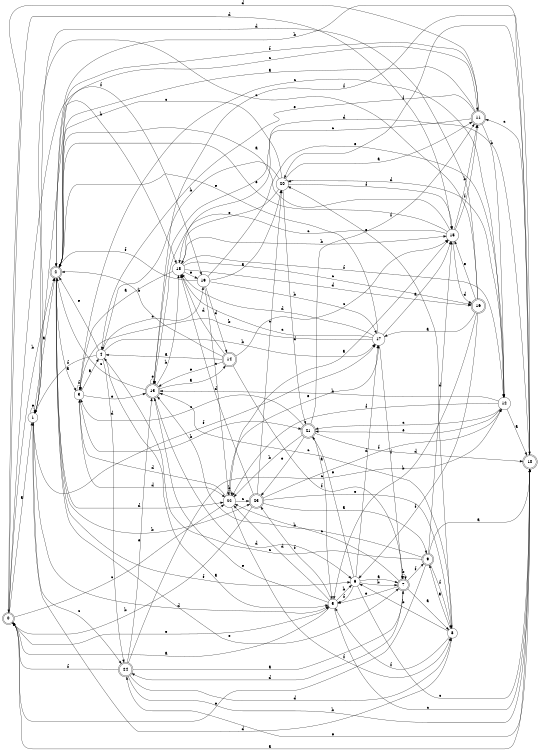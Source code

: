 digraph n20_2 {
__start0 [label="" shape="none"];

rankdir=LR;
size="8,5";

s0 [style="rounded,filled", color="black", fillcolor="white" shape="doublecircle", label="0"];
s1 [style="filled", color="black", fillcolor="white" shape="circle", label="1"];
s2 [style="rounded,filled", color="black", fillcolor="white" shape="doublecircle", label="2"];
s3 [style="filled", color="black", fillcolor="white" shape="circle", label="3"];
s4 [style="filled", color="black", fillcolor="white" shape="circle", label="4"];
s5 [style="filled", color="black", fillcolor="white" shape="circle", label="5"];
s6 [style="filled", color="black", fillcolor="white" shape="circle", label="6"];
s7 [style="rounded,filled", color="black", fillcolor="white" shape="doublecircle", label="7"];
s8 [style="filled", color="black", fillcolor="white" shape="circle", label="8"];
s9 [style="rounded,filled", color="black", fillcolor="white" shape="doublecircle", label="9"];
s10 [style="rounded,filled", color="black", fillcolor="white" shape="doublecircle", label="10"];
s11 [style="rounded,filled", color="black", fillcolor="white" shape="doublecircle", label="11"];
s12 [style="filled", color="black", fillcolor="white" shape="circle", label="12"];
s13 [style="rounded,filled", color="black", fillcolor="white" shape="doublecircle", label="13"];
s14 [style="rounded,filled", color="black", fillcolor="white" shape="doublecircle", label="14"];
s15 [style="filled", color="black", fillcolor="white" shape="circle", label="15"];
s16 [style="rounded,filled", color="black", fillcolor="white" shape="doublecircle", label="16"];
s17 [style="filled", color="black", fillcolor="white" shape="circle", label="17"];
s18 [style="filled", color="black", fillcolor="white" shape="circle", label="18"];
s19 [style="filled", color="black", fillcolor="white" shape="circle", label="19"];
s20 [style="filled", color="black", fillcolor="white" shape="circle", label="20"];
s21 [style="rounded,filled", color="black", fillcolor="white" shape="doublecircle", label="21"];
s22 [style="filled", color="black", fillcolor="white" shape="circle", label="22"];
s23 [style="rounded,filled", color="black", fillcolor="white" shape="doublecircle", label="23"];
s24 [style="rounded,filled", color="black", fillcolor="white" shape="doublecircle", label="24"];
s0 -> s1 [label="a"];
s0 -> s2 [label="b"];
s0 -> s22 [label="c"];
s0 -> s15 [label="d"];
s0 -> s5 [label="e"];
s0 -> s19 [label="f"];
s1 -> s2 [label="a"];
s1 -> s18 [label="b"];
s1 -> s24 [label="c"];
s1 -> s5 [label="d"];
s1 -> s1 [label="e"];
s1 -> s17 [label="f"];
s2 -> s3 [label="a"];
s2 -> s23 [label="b"];
s2 -> s11 [label="c"];
s2 -> s22 [label="d"];
s2 -> s7 [label="e"];
s2 -> s6 [label="f"];
s3 -> s4 [label="a"];
s3 -> s21 [label="b"];
s3 -> s12 [label="c"];
s3 -> s22 [label="d"];
s3 -> s13 [label="e"];
s3 -> s3 [label="f"];
s4 -> s5 [label="a"];
s4 -> s17 [label="b"];
s4 -> s19 [label="c"];
s4 -> s24 [label="d"];
s4 -> s2 [label="e"];
s4 -> s1 [label="f"];
s5 -> s0 [label="a"];
s5 -> s6 [label="b"];
s5 -> s10 [label="c"];
s5 -> s22 [label="d"];
s5 -> s13 [label="e"];
s5 -> s23 [label="f"];
s6 -> s7 [label="a"];
s6 -> s7 [label="b"];
s6 -> s10 [label="c"];
s6 -> s17 [label="d"];
s6 -> s21 [label="e"];
s6 -> s5 [label="f"];
s7 -> s8 [label="a"];
s7 -> s7 [label="b"];
s7 -> s22 [label="c"];
s7 -> s24 [label="d"];
s7 -> s5 [label="e"];
s7 -> s9 [label="f"];
s8 -> s9 [label="a"];
s8 -> s6 [label="b"];
s8 -> s13 [label="c"];
s8 -> s1 [label="d"];
s8 -> s20 [label="e"];
s8 -> s5 [label="f"];
s9 -> s10 [label="a"];
s9 -> s13 [label="b"];
s9 -> s4 [label="c"];
s9 -> s15 [label="d"];
s9 -> s0 [label="e"];
s9 -> s8 [label="f"];
s10 -> s0 [label="a"];
s10 -> s2 [label="b"];
s10 -> s11 [label="c"];
s10 -> s13 [label="d"];
s10 -> s24 [label="e"];
s10 -> s20 [label="f"];
s11 -> s2 [label="a"];
s11 -> s12 [label="b"];
s11 -> s18 [label="c"];
s11 -> s0 [label="d"];
s11 -> s4 [label="e"];
s11 -> s2 [label="f"];
s12 -> s10 [label="a"];
s12 -> s13 [label="b"];
s12 -> s21 [label="c"];
s12 -> s20 [label="d"];
s12 -> s21 [label="e"];
s12 -> s22 [label="f"];
s13 -> s14 [label="a"];
s13 -> s18 [label="b"];
s13 -> s2 [label="c"];
s13 -> s6 [label="d"];
s13 -> s13 [label="e"];
s13 -> s10 [label="f"];
s14 -> s4 [label="a"];
s14 -> s2 [label="b"];
s14 -> s15 [label="c"];
s14 -> s18 [label="d"];
s14 -> s13 [label="e"];
s14 -> s7 [label="f"];
s15 -> s2 [label="a"];
s15 -> s11 [label="b"];
s15 -> s13 [label="c"];
s15 -> s16 [label="d"];
s15 -> s2 [label="e"];
s15 -> s11 [label="f"];
s16 -> s17 [label="a"];
s16 -> s5 [label="b"];
s16 -> s1 [label="c"];
s16 -> s1 [label="d"];
s16 -> s15 [label="e"];
s16 -> s6 [label="f"];
s17 -> s15 [label="a"];
s17 -> s3 [label="b"];
s17 -> s18 [label="c"];
s17 -> s18 [label="d"];
s17 -> s2 [label="e"];
s17 -> s7 [label="f"];
s18 -> s3 [label="a"];
s18 -> s15 [label="b"];
s18 -> s16 [label="c"];
s18 -> s16 [label="d"];
s18 -> s19 [label="e"];
s18 -> s12 [label="f"];
s19 -> s20 [label="a"];
s19 -> s17 [label="b"];
s19 -> s22 [label="c"];
s19 -> s14 [label="d"];
s19 -> s12 [label="e"];
s19 -> s2 [label="f"];
s20 -> s11 [label="a"];
s20 -> s4 [label="b"];
s20 -> s2 [label="c"];
s20 -> s21 [label="d"];
s20 -> s18 [label="e"];
s20 -> s15 [label="f"];
s21 -> s5 [label="a"];
s21 -> s22 [label="b"];
s21 -> s3 [label="c"];
s21 -> s10 [label="d"];
s21 -> s23 [label="e"];
s21 -> s11 [label="f"];
s22 -> s15 [label="a"];
s22 -> s22 [label="b"];
s22 -> s23 [label="c"];
s22 -> s3 [label="d"];
s22 -> s17 [label="e"];
s22 -> s8 [label="f"];
s23 -> s9 [label="a"];
s23 -> s0 [label="b"];
s23 -> s20 [label="c"];
s23 -> s18 [label="d"];
s23 -> s8 [label="e"];
s23 -> s12 [label="f"];
s24 -> s7 [label="a"];
s24 -> s10 [label="b"];
s24 -> s12 [label="c"];
s24 -> s8 [label="d"];
s24 -> s13 [label="e"];
s24 -> s0 [label="f"];

}